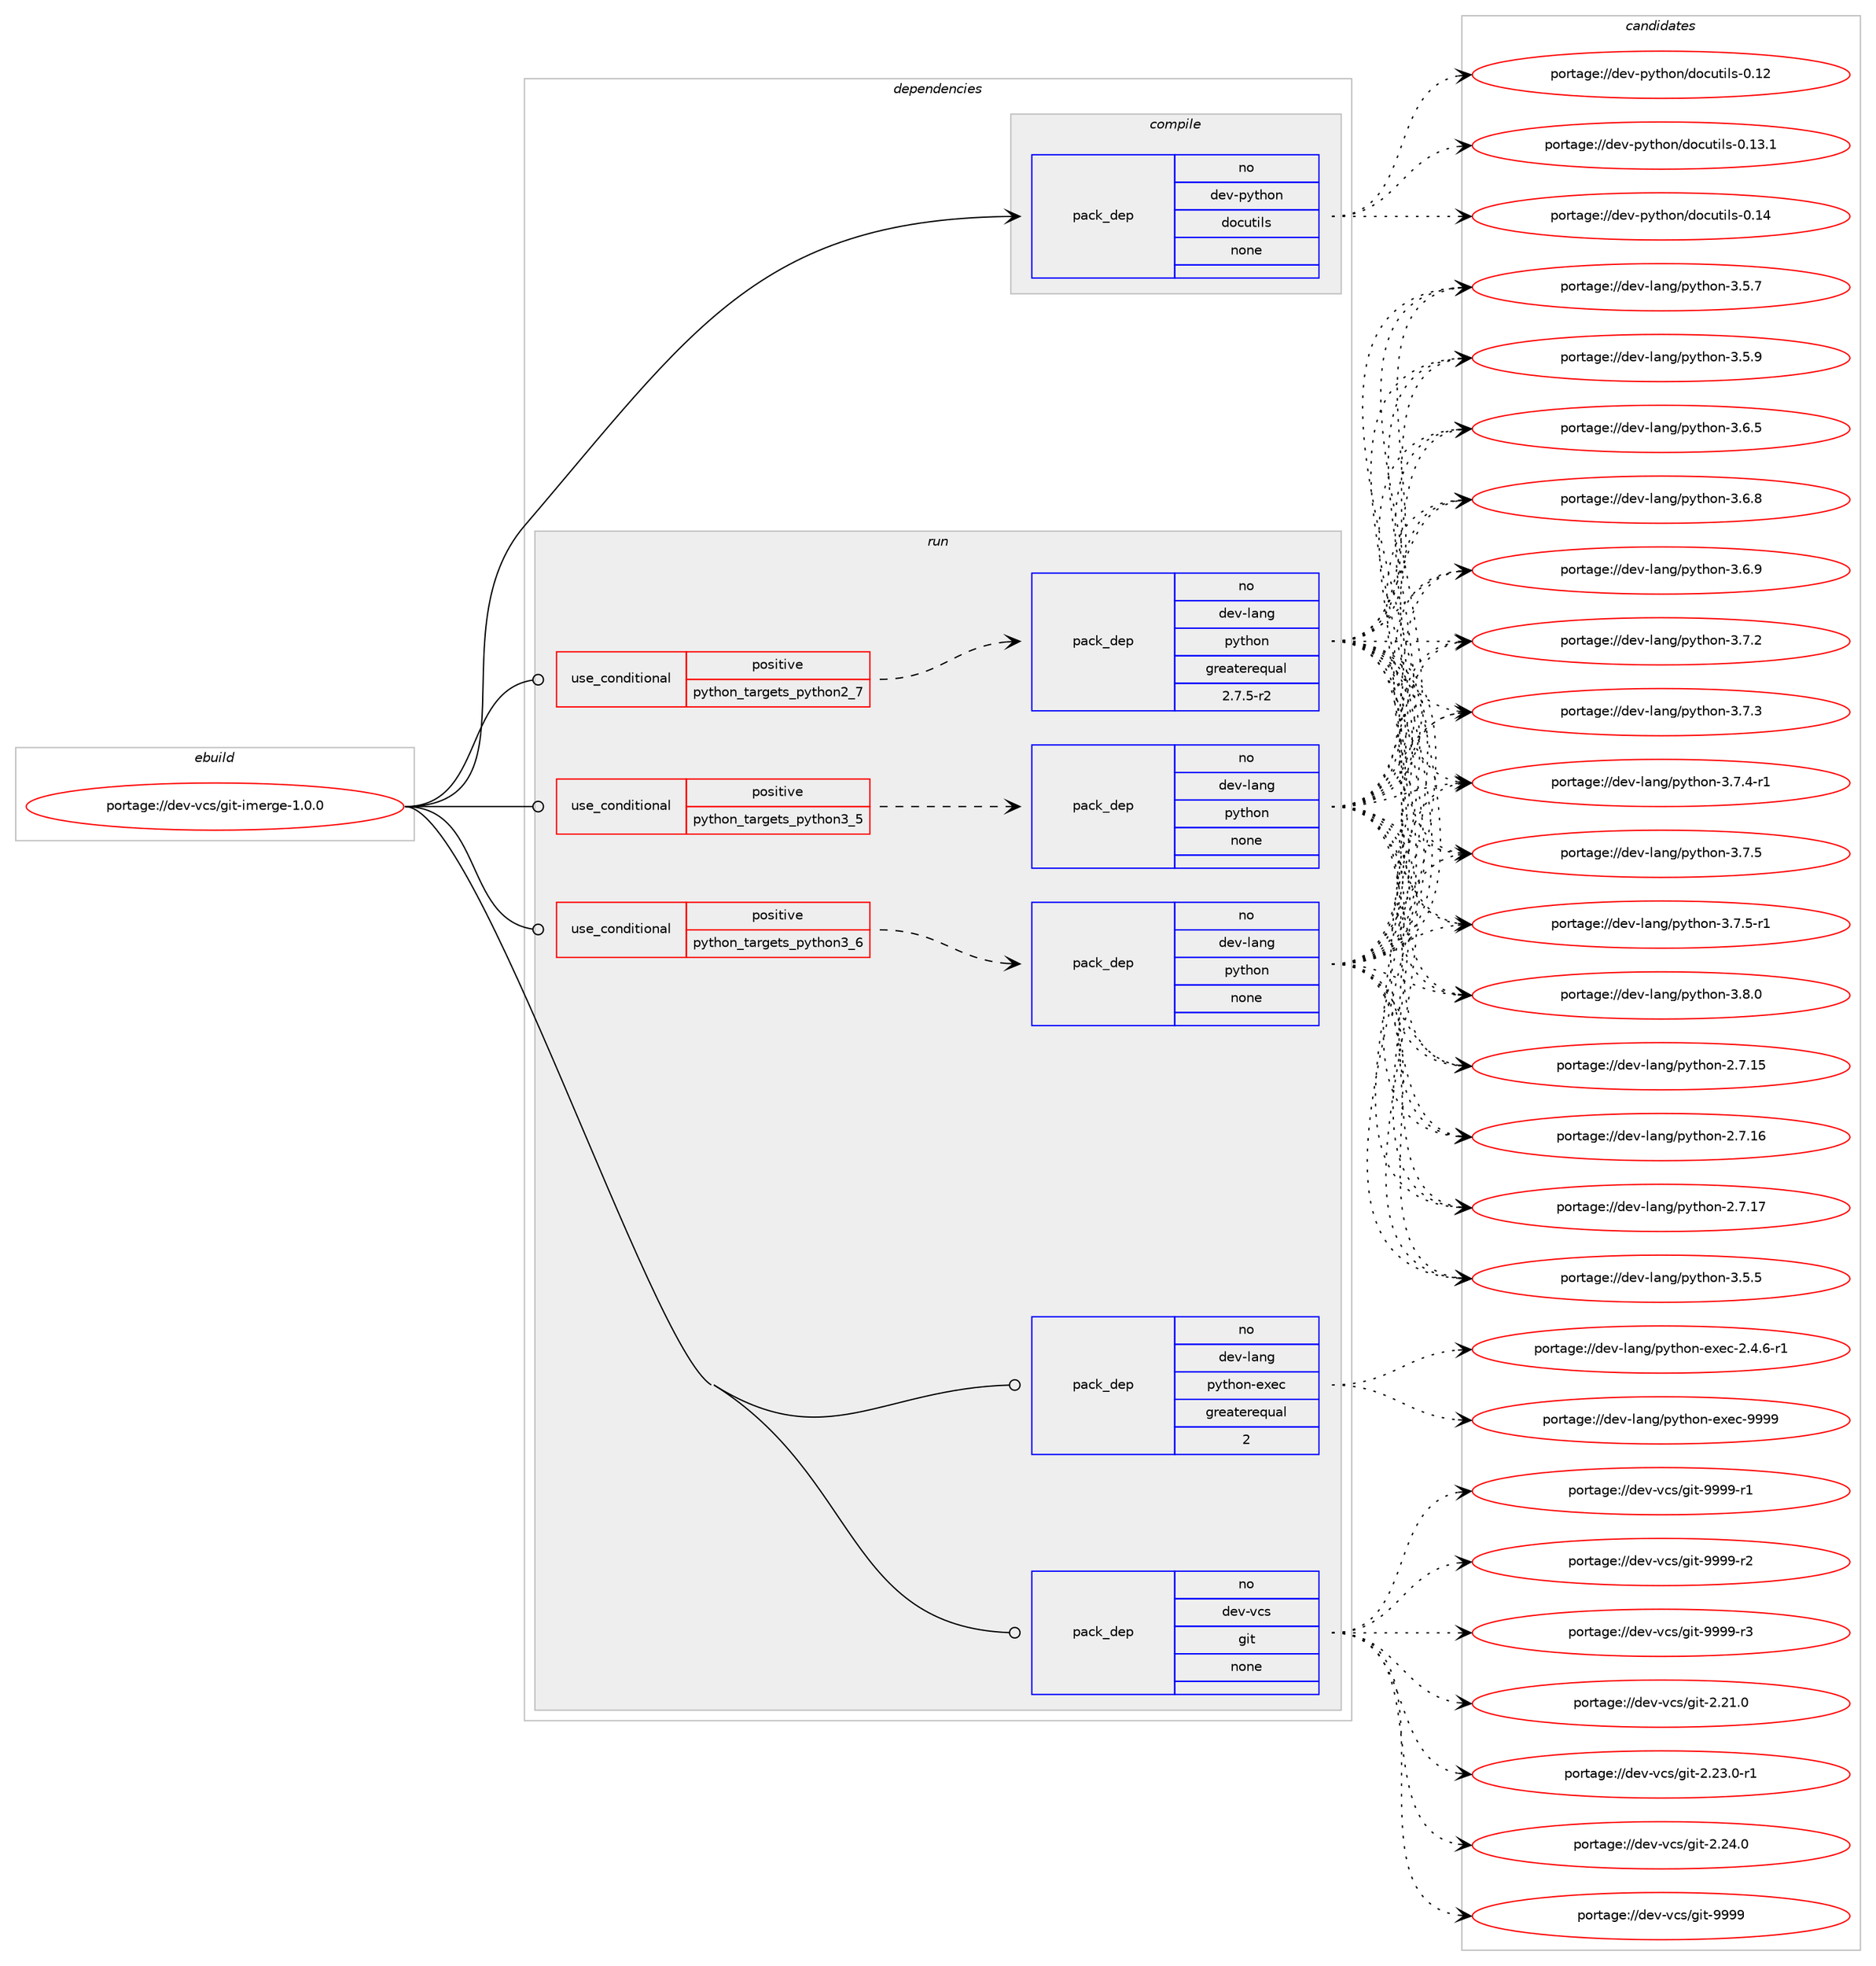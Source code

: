 digraph prolog {

# *************
# Graph options
# *************

newrank=true;
concentrate=true;
compound=true;
graph [rankdir=LR,fontname=Helvetica,fontsize=10,ranksep=1.5];#, ranksep=2.5, nodesep=0.2];
edge  [arrowhead=vee];
node  [fontname=Helvetica,fontsize=10];

# **********
# The ebuild
# **********

subgraph cluster_leftcol {
color=gray;
rank=same;
label=<<i>ebuild</i>>;
id [label="portage://dev-vcs/git-imerge-1.0.0", color=red, width=4, href="../dev-vcs/git-imerge-1.0.0.svg"];
}

# ****************
# The dependencies
# ****************

subgraph cluster_midcol {
color=gray;
label=<<i>dependencies</i>>;
subgraph cluster_compile {
fillcolor="#eeeeee";
style=filled;
label=<<i>compile</i>>;
subgraph pack191453 {
dependency267487 [label=<<TABLE BORDER="0" CELLBORDER="1" CELLSPACING="0" CELLPADDING="4" WIDTH="220"><TR><TD ROWSPAN="6" CELLPADDING="30">pack_dep</TD></TR><TR><TD WIDTH="110">no</TD></TR><TR><TD>dev-python</TD></TR><TR><TD>docutils</TD></TR><TR><TD>none</TD></TR><TR><TD></TD></TR></TABLE>>, shape=none, color=blue];
}
id:e -> dependency267487:w [weight=20,style="solid",arrowhead="vee"];
}
subgraph cluster_compileandrun {
fillcolor="#eeeeee";
style=filled;
label=<<i>compile and run</i>>;
}
subgraph cluster_run {
fillcolor="#eeeeee";
style=filled;
label=<<i>run</i>>;
subgraph cond72294 {
dependency267488 [label=<<TABLE BORDER="0" CELLBORDER="1" CELLSPACING="0" CELLPADDING="4"><TR><TD ROWSPAN="3" CELLPADDING="10">use_conditional</TD></TR><TR><TD>positive</TD></TR><TR><TD>python_targets_python2_7</TD></TR></TABLE>>, shape=none, color=red];
subgraph pack191454 {
dependency267489 [label=<<TABLE BORDER="0" CELLBORDER="1" CELLSPACING="0" CELLPADDING="4" WIDTH="220"><TR><TD ROWSPAN="6" CELLPADDING="30">pack_dep</TD></TR><TR><TD WIDTH="110">no</TD></TR><TR><TD>dev-lang</TD></TR><TR><TD>python</TD></TR><TR><TD>greaterequal</TD></TR><TR><TD>2.7.5-r2</TD></TR></TABLE>>, shape=none, color=blue];
}
dependency267488:e -> dependency267489:w [weight=20,style="dashed",arrowhead="vee"];
}
id:e -> dependency267488:w [weight=20,style="solid",arrowhead="odot"];
subgraph cond72295 {
dependency267490 [label=<<TABLE BORDER="0" CELLBORDER="1" CELLSPACING="0" CELLPADDING="4"><TR><TD ROWSPAN="3" CELLPADDING="10">use_conditional</TD></TR><TR><TD>positive</TD></TR><TR><TD>python_targets_python3_5</TD></TR></TABLE>>, shape=none, color=red];
subgraph pack191455 {
dependency267491 [label=<<TABLE BORDER="0" CELLBORDER="1" CELLSPACING="0" CELLPADDING="4" WIDTH="220"><TR><TD ROWSPAN="6" CELLPADDING="30">pack_dep</TD></TR><TR><TD WIDTH="110">no</TD></TR><TR><TD>dev-lang</TD></TR><TR><TD>python</TD></TR><TR><TD>none</TD></TR><TR><TD></TD></TR></TABLE>>, shape=none, color=blue];
}
dependency267490:e -> dependency267491:w [weight=20,style="dashed",arrowhead="vee"];
}
id:e -> dependency267490:w [weight=20,style="solid",arrowhead="odot"];
subgraph cond72296 {
dependency267492 [label=<<TABLE BORDER="0" CELLBORDER="1" CELLSPACING="0" CELLPADDING="4"><TR><TD ROWSPAN="3" CELLPADDING="10">use_conditional</TD></TR><TR><TD>positive</TD></TR><TR><TD>python_targets_python3_6</TD></TR></TABLE>>, shape=none, color=red];
subgraph pack191456 {
dependency267493 [label=<<TABLE BORDER="0" CELLBORDER="1" CELLSPACING="0" CELLPADDING="4" WIDTH="220"><TR><TD ROWSPAN="6" CELLPADDING="30">pack_dep</TD></TR><TR><TD WIDTH="110">no</TD></TR><TR><TD>dev-lang</TD></TR><TR><TD>python</TD></TR><TR><TD>none</TD></TR><TR><TD></TD></TR></TABLE>>, shape=none, color=blue];
}
dependency267492:e -> dependency267493:w [weight=20,style="dashed",arrowhead="vee"];
}
id:e -> dependency267492:w [weight=20,style="solid",arrowhead="odot"];
subgraph pack191457 {
dependency267494 [label=<<TABLE BORDER="0" CELLBORDER="1" CELLSPACING="0" CELLPADDING="4" WIDTH="220"><TR><TD ROWSPAN="6" CELLPADDING="30">pack_dep</TD></TR><TR><TD WIDTH="110">no</TD></TR><TR><TD>dev-lang</TD></TR><TR><TD>python-exec</TD></TR><TR><TD>greaterequal</TD></TR><TR><TD>2</TD></TR></TABLE>>, shape=none, color=blue];
}
id:e -> dependency267494:w [weight=20,style="solid",arrowhead="odot"];
subgraph pack191458 {
dependency267495 [label=<<TABLE BORDER="0" CELLBORDER="1" CELLSPACING="0" CELLPADDING="4" WIDTH="220"><TR><TD ROWSPAN="6" CELLPADDING="30">pack_dep</TD></TR><TR><TD WIDTH="110">no</TD></TR><TR><TD>dev-vcs</TD></TR><TR><TD>git</TD></TR><TR><TD>none</TD></TR><TR><TD></TD></TR></TABLE>>, shape=none, color=blue];
}
id:e -> dependency267495:w [weight=20,style="solid",arrowhead="odot"];
}
}

# **************
# The candidates
# **************

subgraph cluster_choices {
rank=same;
color=gray;
label=<<i>candidates</i>>;

subgraph choice191453 {
color=black;
nodesep=1;
choiceportage1001011184511212111610411111047100111991171161051081154548464950 [label="portage://dev-python/docutils-0.12", color=red, width=4,href="../dev-python/docutils-0.12.svg"];
choiceportage10010111845112121116104111110471001119911711610510811545484649514649 [label="portage://dev-python/docutils-0.13.1", color=red, width=4,href="../dev-python/docutils-0.13.1.svg"];
choiceportage1001011184511212111610411111047100111991171161051081154548464952 [label="portage://dev-python/docutils-0.14", color=red, width=4,href="../dev-python/docutils-0.14.svg"];
dependency267487:e -> choiceportage1001011184511212111610411111047100111991171161051081154548464950:w [style=dotted,weight="100"];
dependency267487:e -> choiceportage10010111845112121116104111110471001119911711610510811545484649514649:w [style=dotted,weight="100"];
dependency267487:e -> choiceportage1001011184511212111610411111047100111991171161051081154548464952:w [style=dotted,weight="100"];
}
subgraph choice191454 {
color=black;
nodesep=1;
choiceportage10010111845108971101034711212111610411111045504655464953 [label="portage://dev-lang/python-2.7.15", color=red, width=4,href="../dev-lang/python-2.7.15.svg"];
choiceportage10010111845108971101034711212111610411111045504655464954 [label="portage://dev-lang/python-2.7.16", color=red, width=4,href="../dev-lang/python-2.7.16.svg"];
choiceportage10010111845108971101034711212111610411111045504655464955 [label="portage://dev-lang/python-2.7.17", color=red, width=4,href="../dev-lang/python-2.7.17.svg"];
choiceportage100101118451089711010347112121116104111110455146534653 [label="portage://dev-lang/python-3.5.5", color=red, width=4,href="../dev-lang/python-3.5.5.svg"];
choiceportage100101118451089711010347112121116104111110455146534655 [label="portage://dev-lang/python-3.5.7", color=red, width=4,href="../dev-lang/python-3.5.7.svg"];
choiceportage100101118451089711010347112121116104111110455146534657 [label="portage://dev-lang/python-3.5.9", color=red, width=4,href="../dev-lang/python-3.5.9.svg"];
choiceportage100101118451089711010347112121116104111110455146544653 [label="portage://dev-lang/python-3.6.5", color=red, width=4,href="../dev-lang/python-3.6.5.svg"];
choiceportage100101118451089711010347112121116104111110455146544656 [label="portage://dev-lang/python-3.6.8", color=red, width=4,href="../dev-lang/python-3.6.8.svg"];
choiceportage100101118451089711010347112121116104111110455146544657 [label="portage://dev-lang/python-3.6.9", color=red, width=4,href="../dev-lang/python-3.6.9.svg"];
choiceportage100101118451089711010347112121116104111110455146554650 [label="portage://dev-lang/python-3.7.2", color=red, width=4,href="../dev-lang/python-3.7.2.svg"];
choiceportage100101118451089711010347112121116104111110455146554651 [label="portage://dev-lang/python-3.7.3", color=red, width=4,href="../dev-lang/python-3.7.3.svg"];
choiceportage1001011184510897110103471121211161041111104551465546524511449 [label="portage://dev-lang/python-3.7.4-r1", color=red, width=4,href="../dev-lang/python-3.7.4-r1.svg"];
choiceportage100101118451089711010347112121116104111110455146554653 [label="portage://dev-lang/python-3.7.5", color=red, width=4,href="../dev-lang/python-3.7.5.svg"];
choiceportage1001011184510897110103471121211161041111104551465546534511449 [label="portage://dev-lang/python-3.7.5-r1", color=red, width=4,href="../dev-lang/python-3.7.5-r1.svg"];
choiceportage100101118451089711010347112121116104111110455146564648 [label="portage://dev-lang/python-3.8.0", color=red, width=4,href="../dev-lang/python-3.8.0.svg"];
dependency267489:e -> choiceportage10010111845108971101034711212111610411111045504655464953:w [style=dotted,weight="100"];
dependency267489:e -> choiceportage10010111845108971101034711212111610411111045504655464954:w [style=dotted,weight="100"];
dependency267489:e -> choiceportage10010111845108971101034711212111610411111045504655464955:w [style=dotted,weight="100"];
dependency267489:e -> choiceportage100101118451089711010347112121116104111110455146534653:w [style=dotted,weight="100"];
dependency267489:e -> choiceportage100101118451089711010347112121116104111110455146534655:w [style=dotted,weight="100"];
dependency267489:e -> choiceportage100101118451089711010347112121116104111110455146534657:w [style=dotted,weight="100"];
dependency267489:e -> choiceportage100101118451089711010347112121116104111110455146544653:w [style=dotted,weight="100"];
dependency267489:e -> choiceportage100101118451089711010347112121116104111110455146544656:w [style=dotted,weight="100"];
dependency267489:e -> choiceportage100101118451089711010347112121116104111110455146544657:w [style=dotted,weight="100"];
dependency267489:e -> choiceportage100101118451089711010347112121116104111110455146554650:w [style=dotted,weight="100"];
dependency267489:e -> choiceportage100101118451089711010347112121116104111110455146554651:w [style=dotted,weight="100"];
dependency267489:e -> choiceportage1001011184510897110103471121211161041111104551465546524511449:w [style=dotted,weight="100"];
dependency267489:e -> choiceportage100101118451089711010347112121116104111110455146554653:w [style=dotted,weight="100"];
dependency267489:e -> choiceportage1001011184510897110103471121211161041111104551465546534511449:w [style=dotted,weight="100"];
dependency267489:e -> choiceportage100101118451089711010347112121116104111110455146564648:w [style=dotted,weight="100"];
}
subgraph choice191455 {
color=black;
nodesep=1;
choiceportage10010111845108971101034711212111610411111045504655464953 [label="portage://dev-lang/python-2.7.15", color=red, width=4,href="../dev-lang/python-2.7.15.svg"];
choiceportage10010111845108971101034711212111610411111045504655464954 [label="portage://dev-lang/python-2.7.16", color=red, width=4,href="../dev-lang/python-2.7.16.svg"];
choiceportage10010111845108971101034711212111610411111045504655464955 [label="portage://dev-lang/python-2.7.17", color=red, width=4,href="../dev-lang/python-2.7.17.svg"];
choiceportage100101118451089711010347112121116104111110455146534653 [label="portage://dev-lang/python-3.5.5", color=red, width=4,href="../dev-lang/python-3.5.5.svg"];
choiceportage100101118451089711010347112121116104111110455146534655 [label="portage://dev-lang/python-3.5.7", color=red, width=4,href="../dev-lang/python-3.5.7.svg"];
choiceportage100101118451089711010347112121116104111110455146534657 [label="portage://dev-lang/python-3.5.9", color=red, width=4,href="../dev-lang/python-3.5.9.svg"];
choiceportage100101118451089711010347112121116104111110455146544653 [label="portage://dev-lang/python-3.6.5", color=red, width=4,href="../dev-lang/python-3.6.5.svg"];
choiceportage100101118451089711010347112121116104111110455146544656 [label="portage://dev-lang/python-3.6.8", color=red, width=4,href="../dev-lang/python-3.6.8.svg"];
choiceportage100101118451089711010347112121116104111110455146544657 [label="portage://dev-lang/python-3.6.9", color=red, width=4,href="../dev-lang/python-3.6.9.svg"];
choiceportage100101118451089711010347112121116104111110455146554650 [label="portage://dev-lang/python-3.7.2", color=red, width=4,href="../dev-lang/python-3.7.2.svg"];
choiceportage100101118451089711010347112121116104111110455146554651 [label="portage://dev-lang/python-3.7.3", color=red, width=4,href="../dev-lang/python-3.7.3.svg"];
choiceportage1001011184510897110103471121211161041111104551465546524511449 [label="portage://dev-lang/python-3.7.4-r1", color=red, width=4,href="../dev-lang/python-3.7.4-r1.svg"];
choiceportage100101118451089711010347112121116104111110455146554653 [label="portage://dev-lang/python-3.7.5", color=red, width=4,href="../dev-lang/python-3.7.5.svg"];
choiceportage1001011184510897110103471121211161041111104551465546534511449 [label="portage://dev-lang/python-3.7.5-r1", color=red, width=4,href="../dev-lang/python-3.7.5-r1.svg"];
choiceportage100101118451089711010347112121116104111110455146564648 [label="portage://dev-lang/python-3.8.0", color=red, width=4,href="../dev-lang/python-3.8.0.svg"];
dependency267491:e -> choiceportage10010111845108971101034711212111610411111045504655464953:w [style=dotted,weight="100"];
dependency267491:e -> choiceportage10010111845108971101034711212111610411111045504655464954:w [style=dotted,weight="100"];
dependency267491:e -> choiceportage10010111845108971101034711212111610411111045504655464955:w [style=dotted,weight="100"];
dependency267491:e -> choiceportage100101118451089711010347112121116104111110455146534653:w [style=dotted,weight="100"];
dependency267491:e -> choiceportage100101118451089711010347112121116104111110455146534655:w [style=dotted,weight="100"];
dependency267491:e -> choiceportage100101118451089711010347112121116104111110455146534657:w [style=dotted,weight="100"];
dependency267491:e -> choiceportage100101118451089711010347112121116104111110455146544653:w [style=dotted,weight="100"];
dependency267491:e -> choiceportage100101118451089711010347112121116104111110455146544656:w [style=dotted,weight="100"];
dependency267491:e -> choiceportage100101118451089711010347112121116104111110455146544657:w [style=dotted,weight="100"];
dependency267491:e -> choiceportage100101118451089711010347112121116104111110455146554650:w [style=dotted,weight="100"];
dependency267491:e -> choiceportage100101118451089711010347112121116104111110455146554651:w [style=dotted,weight="100"];
dependency267491:e -> choiceportage1001011184510897110103471121211161041111104551465546524511449:w [style=dotted,weight="100"];
dependency267491:e -> choiceportage100101118451089711010347112121116104111110455146554653:w [style=dotted,weight="100"];
dependency267491:e -> choiceportage1001011184510897110103471121211161041111104551465546534511449:w [style=dotted,weight="100"];
dependency267491:e -> choiceportage100101118451089711010347112121116104111110455146564648:w [style=dotted,weight="100"];
}
subgraph choice191456 {
color=black;
nodesep=1;
choiceportage10010111845108971101034711212111610411111045504655464953 [label="portage://dev-lang/python-2.7.15", color=red, width=4,href="../dev-lang/python-2.7.15.svg"];
choiceportage10010111845108971101034711212111610411111045504655464954 [label="portage://dev-lang/python-2.7.16", color=red, width=4,href="../dev-lang/python-2.7.16.svg"];
choiceportage10010111845108971101034711212111610411111045504655464955 [label="portage://dev-lang/python-2.7.17", color=red, width=4,href="../dev-lang/python-2.7.17.svg"];
choiceportage100101118451089711010347112121116104111110455146534653 [label="portage://dev-lang/python-3.5.5", color=red, width=4,href="../dev-lang/python-3.5.5.svg"];
choiceportage100101118451089711010347112121116104111110455146534655 [label="portage://dev-lang/python-3.5.7", color=red, width=4,href="../dev-lang/python-3.5.7.svg"];
choiceportage100101118451089711010347112121116104111110455146534657 [label="portage://dev-lang/python-3.5.9", color=red, width=4,href="../dev-lang/python-3.5.9.svg"];
choiceportage100101118451089711010347112121116104111110455146544653 [label="portage://dev-lang/python-3.6.5", color=red, width=4,href="../dev-lang/python-3.6.5.svg"];
choiceportage100101118451089711010347112121116104111110455146544656 [label="portage://dev-lang/python-3.6.8", color=red, width=4,href="../dev-lang/python-3.6.8.svg"];
choiceportage100101118451089711010347112121116104111110455146544657 [label="portage://dev-lang/python-3.6.9", color=red, width=4,href="../dev-lang/python-3.6.9.svg"];
choiceportage100101118451089711010347112121116104111110455146554650 [label="portage://dev-lang/python-3.7.2", color=red, width=4,href="../dev-lang/python-3.7.2.svg"];
choiceportage100101118451089711010347112121116104111110455146554651 [label="portage://dev-lang/python-3.7.3", color=red, width=4,href="../dev-lang/python-3.7.3.svg"];
choiceportage1001011184510897110103471121211161041111104551465546524511449 [label="portage://dev-lang/python-3.7.4-r1", color=red, width=4,href="../dev-lang/python-3.7.4-r1.svg"];
choiceportage100101118451089711010347112121116104111110455146554653 [label="portage://dev-lang/python-3.7.5", color=red, width=4,href="../dev-lang/python-3.7.5.svg"];
choiceportage1001011184510897110103471121211161041111104551465546534511449 [label="portage://dev-lang/python-3.7.5-r1", color=red, width=4,href="../dev-lang/python-3.7.5-r1.svg"];
choiceportage100101118451089711010347112121116104111110455146564648 [label="portage://dev-lang/python-3.8.0", color=red, width=4,href="../dev-lang/python-3.8.0.svg"];
dependency267493:e -> choiceportage10010111845108971101034711212111610411111045504655464953:w [style=dotted,weight="100"];
dependency267493:e -> choiceportage10010111845108971101034711212111610411111045504655464954:w [style=dotted,weight="100"];
dependency267493:e -> choiceportage10010111845108971101034711212111610411111045504655464955:w [style=dotted,weight="100"];
dependency267493:e -> choiceportage100101118451089711010347112121116104111110455146534653:w [style=dotted,weight="100"];
dependency267493:e -> choiceportage100101118451089711010347112121116104111110455146534655:w [style=dotted,weight="100"];
dependency267493:e -> choiceportage100101118451089711010347112121116104111110455146534657:w [style=dotted,weight="100"];
dependency267493:e -> choiceportage100101118451089711010347112121116104111110455146544653:w [style=dotted,weight="100"];
dependency267493:e -> choiceportage100101118451089711010347112121116104111110455146544656:w [style=dotted,weight="100"];
dependency267493:e -> choiceportage100101118451089711010347112121116104111110455146544657:w [style=dotted,weight="100"];
dependency267493:e -> choiceportage100101118451089711010347112121116104111110455146554650:w [style=dotted,weight="100"];
dependency267493:e -> choiceportage100101118451089711010347112121116104111110455146554651:w [style=dotted,weight="100"];
dependency267493:e -> choiceportage1001011184510897110103471121211161041111104551465546524511449:w [style=dotted,weight="100"];
dependency267493:e -> choiceportage100101118451089711010347112121116104111110455146554653:w [style=dotted,weight="100"];
dependency267493:e -> choiceportage1001011184510897110103471121211161041111104551465546534511449:w [style=dotted,weight="100"];
dependency267493:e -> choiceportage100101118451089711010347112121116104111110455146564648:w [style=dotted,weight="100"];
}
subgraph choice191457 {
color=black;
nodesep=1;
choiceportage10010111845108971101034711212111610411111045101120101994550465246544511449 [label="portage://dev-lang/python-exec-2.4.6-r1", color=red, width=4,href="../dev-lang/python-exec-2.4.6-r1.svg"];
choiceportage10010111845108971101034711212111610411111045101120101994557575757 [label="portage://dev-lang/python-exec-9999", color=red, width=4,href="../dev-lang/python-exec-9999.svg"];
dependency267494:e -> choiceportage10010111845108971101034711212111610411111045101120101994550465246544511449:w [style=dotted,weight="100"];
dependency267494:e -> choiceportage10010111845108971101034711212111610411111045101120101994557575757:w [style=dotted,weight="100"];
}
subgraph choice191458 {
color=black;
nodesep=1;
choiceportage10010111845118991154710310511645504650494648 [label="portage://dev-vcs/git-2.21.0", color=red, width=4,href="../dev-vcs/git-2.21.0.svg"];
choiceportage100101118451189911547103105116455046505146484511449 [label="portage://dev-vcs/git-2.23.0-r1", color=red, width=4,href="../dev-vcs/git-2.23.0-r1.svg"];
choiceportage10010111845118991154710310511645504650524648 [label="portage://dev-vcs/git-2.24.0", color=red, width=4,href="../dev-vcs/git-2.24.0.svg"];
choiceportage1001011184511899115471031051164557575757 [label="portage://dev-vcs/git-9999", color=red, width=4,href="../dev-vcs/git-9999.svg"];
choiceportage10010111845118991154710310511645575757574511449 [label="portage://dev-vcs/git-9999-r1", color=red, width=4,href="../dev-vcs/git-9999-r1.svg"];
choiceportage10010111845118991154710310511645575757574511450 [label="portage://dev-vcs/git-9999-r2", color=red, width=4,href="../dev-vcs/git-9999-r2.svg"];
choiceportage10010111845118991154710310511645575757574511451 [label="portage://dev-vcs/git-9999-r3", color=red, width=4,href="../dev-vcs/git-9999-r3.svg"];
dependency267495:e -> choiceportage10010111845118991154710310511645504650494648:w [style=dotted,weight="100"];
dependency267495:e -> choiceportage100101118451189911547103105116455046505146484511449:w [style=dotted,weight="100"];
dependency267495:e -> choiceportage10010111845118991154710310511645504650524648:w [style=dotted,weight="100"];
dependency267495:e -> choiceportage1001011184511899115471031051164557575757:w [style=dotted,weight="100"];
dependency267495:e -> choiceportage10010111845118991154710310511645575757574511449:w [style=dotted,weight="100"];
dependency267495:e -> choiceportage10010111845118991154710310511645575757574511450:w [style=dotted,weight="100"];
dependency267495:e -> choiceportage10010111845118991154710310511645575757574511451:w [style=dotted,weight="100"];
}
}

}
